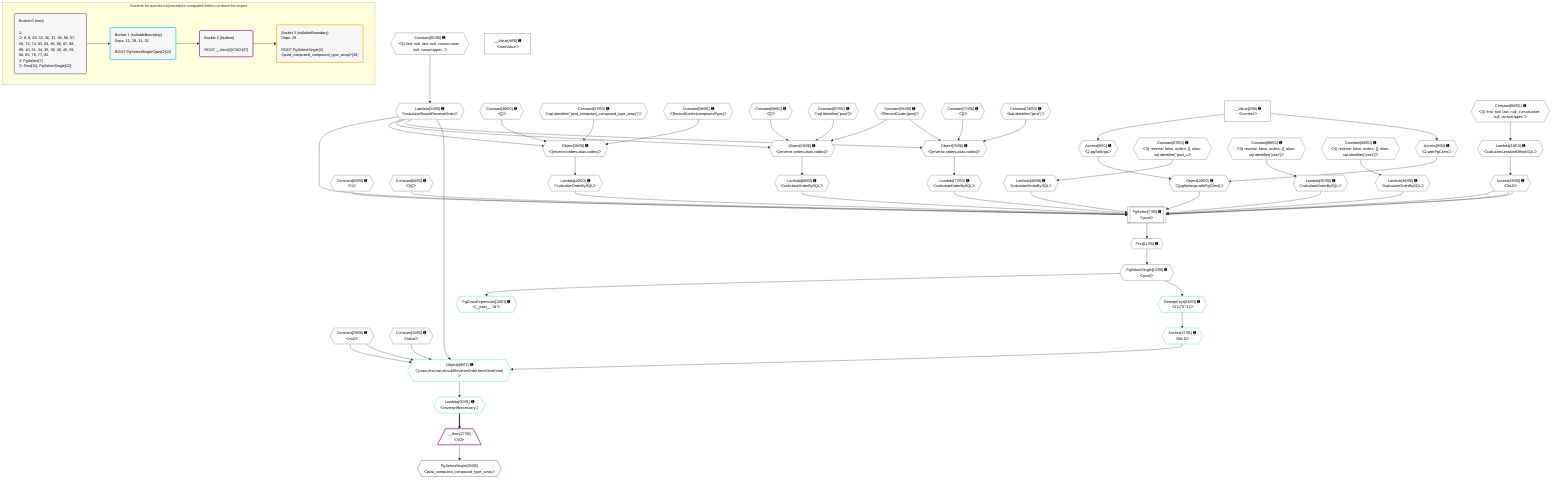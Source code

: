 %%{init: {'themeVariables': { 'fontSize': '12px'}}}%%
graph TD
    classDef path fill:#eee,stroke:#000,color:#000
    classDef plan fill:#fff,stroke-width:1px,color:#000
    classDef itemplan fill:#fff,stroke-width:2px,color:#000
    classDef unbatchedplan fill:#dff,stroke-width:1px,color:#000
    classDef sideeffectplan fill:#fcc,stroke-width:2px,color:#000
    classDef bucket fill:#f6f6f6,color:#000,stroke-width:2px,text-align:left


    %% plan dependencies
    PgSelect7[["PgSelect[7∈0] ➊<br />ᐸpostᐳ"]]:::plan
    Object10{{"Object[10∈0] ➊<br />ᐸ{pgSettings,withPgClient}ᐳ"}}:::plan
    Constant83{{"Constant[83∈0] ➊<br />ᐸ1ᐳ"}}:::plan
    Constant84{{"Constant[84∈0] ➊<br />ᐸ§{}ᐳ"}}:::plan
    Access35{{"Access[35∈0] ➊<br />ᐸ34.0ᐳ"}}:::plan
    Lambda40{{"Lambda[40∈0] ➊<br />ᐸcalculateOrderBySQLᐳ"}}:::plan
    Lambda45{{"Lambda[45∈0] ➊<br />ᐸcalculateOrderBySQLᐳ"}}:::plan
    Lambda60{{"Lambda[60∈0] ➊<br />ᐸcalculateOrderBySQLᐳ"}}:::plan
    Lambda65{{"Lambda[65∈0] ➊<br />ᐸcalculateOrderBySQLᐳ"}}:::plan
    Lambda31{{"Lambda[31∈0] ➊<br />ᐸcalculateShouldReverseOrderᐳ"}}:::plan
    Lambda77{{"Lambda[77∈0] ➊<br />ᐸcalculateOrderBySQLᐳ"}}:::plan
    Lambda82{{"Lambda[82∈0] ➊<br />ᐸcalculateOrderBySQLᐳ"}}:::plan
    Object10 & Constant83 & Constant84 & Access35 & Lambda40 & Lambda45 & Access35 & Lambda60 & Lambda65 & Lambda31 & Access35 & Lambda77 & Lambda82 --> PgSelect7
    Object39{{"Object[39∈0] ➊<br />ᐸ{reverse,orders,alias,codec}ᐳ"}}:::plan
    Constant36{{"Constant[36∈0] ➊<br />ᐸ[]ᐳ"}}:::plan
    Constant37{{"Constant[37∈0] ➊<br />ᐸsql.identifier(”post_computed_compound_type_array”)ᐳ"}}:::plan
    Constant38{{"Constant[38∈0] ➊<br />ᐸRecordCodec(compoundType)ᐳ"}}:::plan
    Lambda31 & Constant36 & Constant37 & Constant38 --> Object39
    Object59{{"Object[59∈0] ➊<br />ᐸ{reverse,orders,alias,codec}ᐳ"}}:::plan
    Constant56{{"Constant[56∈0] ➊<br />ᐸ[]ᐳ"}}:::plan
    Constant57{{"Constant[57∈0] ➊<br />ᐸsql.identifier(”post”)ᐳ"}}:::plan
    Constant58{{"Constant[58∈0] ➊<br />ᐸRecordCodec(post)ᐳ"}}:::plan
    Lambda31 & Constant56 & Constant57 & Constant58 --> Object59
    Object76{{"Object[76∈0] ➊<br />ᐸ{reverse,orders,alias,codec}ᐳ"}}:::plan
    Constant73{{"Constant[73∈0] ➊<br />ᐸ[]ᐳ"}}:::plan
    Constant74{{"Constant[74∈0] ➊<br />ᐸsql.identifier(”post”)ᐳ"}}:::plan
    Lambda31 & Constant73 & Constant74 & Constant58 --> Object76
    Access8{{"Access[8∈0] ➊<br />ᐸ2.pgSettingsᐳ"}}:::plan
    Access9{{"Access[9∈0] ➊<br />ᐸ2.withPgClientᐳ"}}:::plan
    Access8 & Access9 --> Object10
    __Value2["__Value[2∈0] ➊<br />ᐸcontextᐳ"]:::plan
    __Value2 --> Access8
    __Value2 --> Access9
    First11{{"First[11∈0] ➊"}}:::plan
    PgSelect7 --> First11
    PgSelectSingle12{{"PgSelectSingle[12∈0] ➊<br />ᐸpostᐳ"}}:::plan
    First11 --> PgSelectSingle12
    Constant85{{"Constant[85∈0] ➊<br />ᐸ§{ first: null, last: null, cursorLower: null, cursorUpper: ᐳ"}}:::plan
    Constant85 --> Lambda31
    Lambda34{{"Lambda[34∈0] ➊<br />ᐸcalculateLimitAndOffsetSQLᐳ"}}:::plan
    Constant86{{"Constant[86∈0] ➊<br />ᐸ§{ first: null, last: null, cursorLower: null, cursorUpper: ᐳ"}}:::plan
    Constant86 --> Lambda34
    Lambda34 --> Access35
    Object39 --> Lambda40
    Constant87{{"Constant[87∈0] ➊<br />ᐸ§{ reverse: false, orders: [], alias: sql.identifier(”post_cᐳ"}}:::plan
    Constant87 --> Lambda45
    Object59 --> Lambda60
    Constant88{{"Constant[88∈0] ➊<br />ᐸ§{ reverse: false, orders: [], alias: sql.identifier(”post”)ᐳ"}}:::plan
    Constant88 --> Lambda65
    Object76 --> Lambda77
    Constant89{{"Constant[89∈0] ➊<br />ᐸ§{ reverse: false, orders: [], alias: sql.identifier(”post”)ᐳ"}}:::plan
    Constant89 --> Lambda82
    __Value4["__Value[4∈0] ➊<br />ᐸrootValueᐳ"]:::plan
    Constant29{{"Constant[29∈0] ➊<br />ᐸnullᐳ"}}:::plan
    Constant32{{"Constant[32∈0] ➊<br />ᐸfalseᐳ"}}:::plan
    Object49{{"Object[49∈1] ➊<br />ᐸ{rows,first,last,shouldReverseOrder,fetchOneExtra}ᐳ"}}:::plan
    Access47{{"Access[47∈1] ➊<br />ᐸ66.0ᐳ"}}:::plan
    Access47 & Constant29 & Constant29 & Lambda31 & Constant32 --> Object49
    PgClassExpression13{{"PgClassExpression[13∈1] ➊<br />ᐸ__post__.”id”ᐳ"}}:::plan
    PgSelectSingle12 --> PgClassExpression13
    RemapKeys66{{"RemapKeys[66∈1] ➊<br />ᐸ12:{”0”:1}ᐳ"}}:::plan
    RemapKeys66 --> Access47
    Lambda50{{"Lambda[50∈1] ➊<br />ᐸreverseIfNecessaryᐳ"}}:::plan
    Object49 --> Lambda50
    PgSelectSingle12 --> RemapKeys66
    __Item27[/"__Item[27∈2]<br />ᐸ50ᐳ"\]:::itemplan
    Lambda50 ==> __Item27
    PgSelectSingle28{{"PgSelectSingle[28∈2]<br />ᐸpost_computed_compound_type_arrayᐳ"}}:::plan
    __Item27 --> PgSelectSingle28

    %% define steps

    subgraph "Buckets for queries/v4/procedure-computed-fields-cut-down-for-export"
    Bucket0("Bucket 0 (root)<br /><br />1: <br />ᐳ: 8, 9, 29, 32, 36, 37, 38, 56, 57, 58, 73, 74, 83, 84, 85, 86, 87, 88, 89, 10, 31, 34, 35, 39, 40, 45, 59, 60, 65, 76, 77, 82<br />2: PgSelect[7]<br />ᐳ: First[11], PgSelectSingle[12]"):::bucket
    classDef bucket0 stroke:#696969
    class Bucket0,__Value2,__Value4,PgSelect7,Access8,Access9,Object10,First11,PgSelectSingle12,Constant29,Lambda31,Constant32,Lambda34,Access35,Constant36,Constant37,Constant38,Object39,Lambda40,Lambda45,Constant56,Constant57,Constant58,Object59,Lambda60,Lambda65,Constant73,Constant74,Object76,Lambda77,Lambda82,Constant83,Constant84,Constant85,Constant86,Constant87,Constant88,Constant89 bucket0
    Bucket1("Bucket 1 (nullableBoundary)<br />Deps: 12, 29, 31, 32<br /><br />ROOT PgSelectSingleᐸpostᐳ[12]"):::bucket
    classDef bucket1 stroke:#00bfff
    class Bucket1,PgClassExpression13,Access47,Object49,Lambda50,RemapKeys66 bucket1
    Bucket2("Bucket 2 (listItem)<br /><br />ROOT __Item{2}ᐸ50ᐳ[27]"):::bucket
    classDef bucket2 stroke:#7f007f
    class Bucket2,__Item27,PgSelectSingle28 bucket2
    Bucket3("Bucket 3 (nullableBoundary)<br />Deps: 28<br /><br />ROOT PgSelectSingle{2}ᐸpost_computed_compound_type_arrayᐳ[28]"):::bucket
    classDef bucket3 stroke:#ffa500
    class Bucket3 bucket3
    Bucket0 --> Bucket1
    Bucket1 --> Bucket2
    Bucket2 --> Bucket3
    end